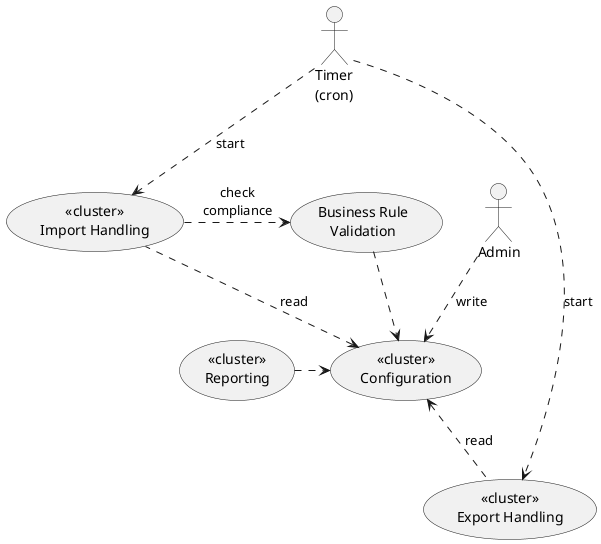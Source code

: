 @startuml

(<<cluster>>\nImport Handling) as import
(<<cluster>>\nExport Handling) as export
(Business Rule\nValidation) as rules
(<<cluster>>\nConfiguration) as Configuration
:Timer\n(cron): as timer


Admin ..> (Configuration) :write



(import) .> (rules) : check\ncompliance
(rules) ..> (Configuration)

timer ..> (import) : start
timer .> (export) : start

(<<cluster>>\nReporting) .> (Configuration)


(Configuration) <.. (import) :read
(Configuration) <.. (export) :read
@enduml